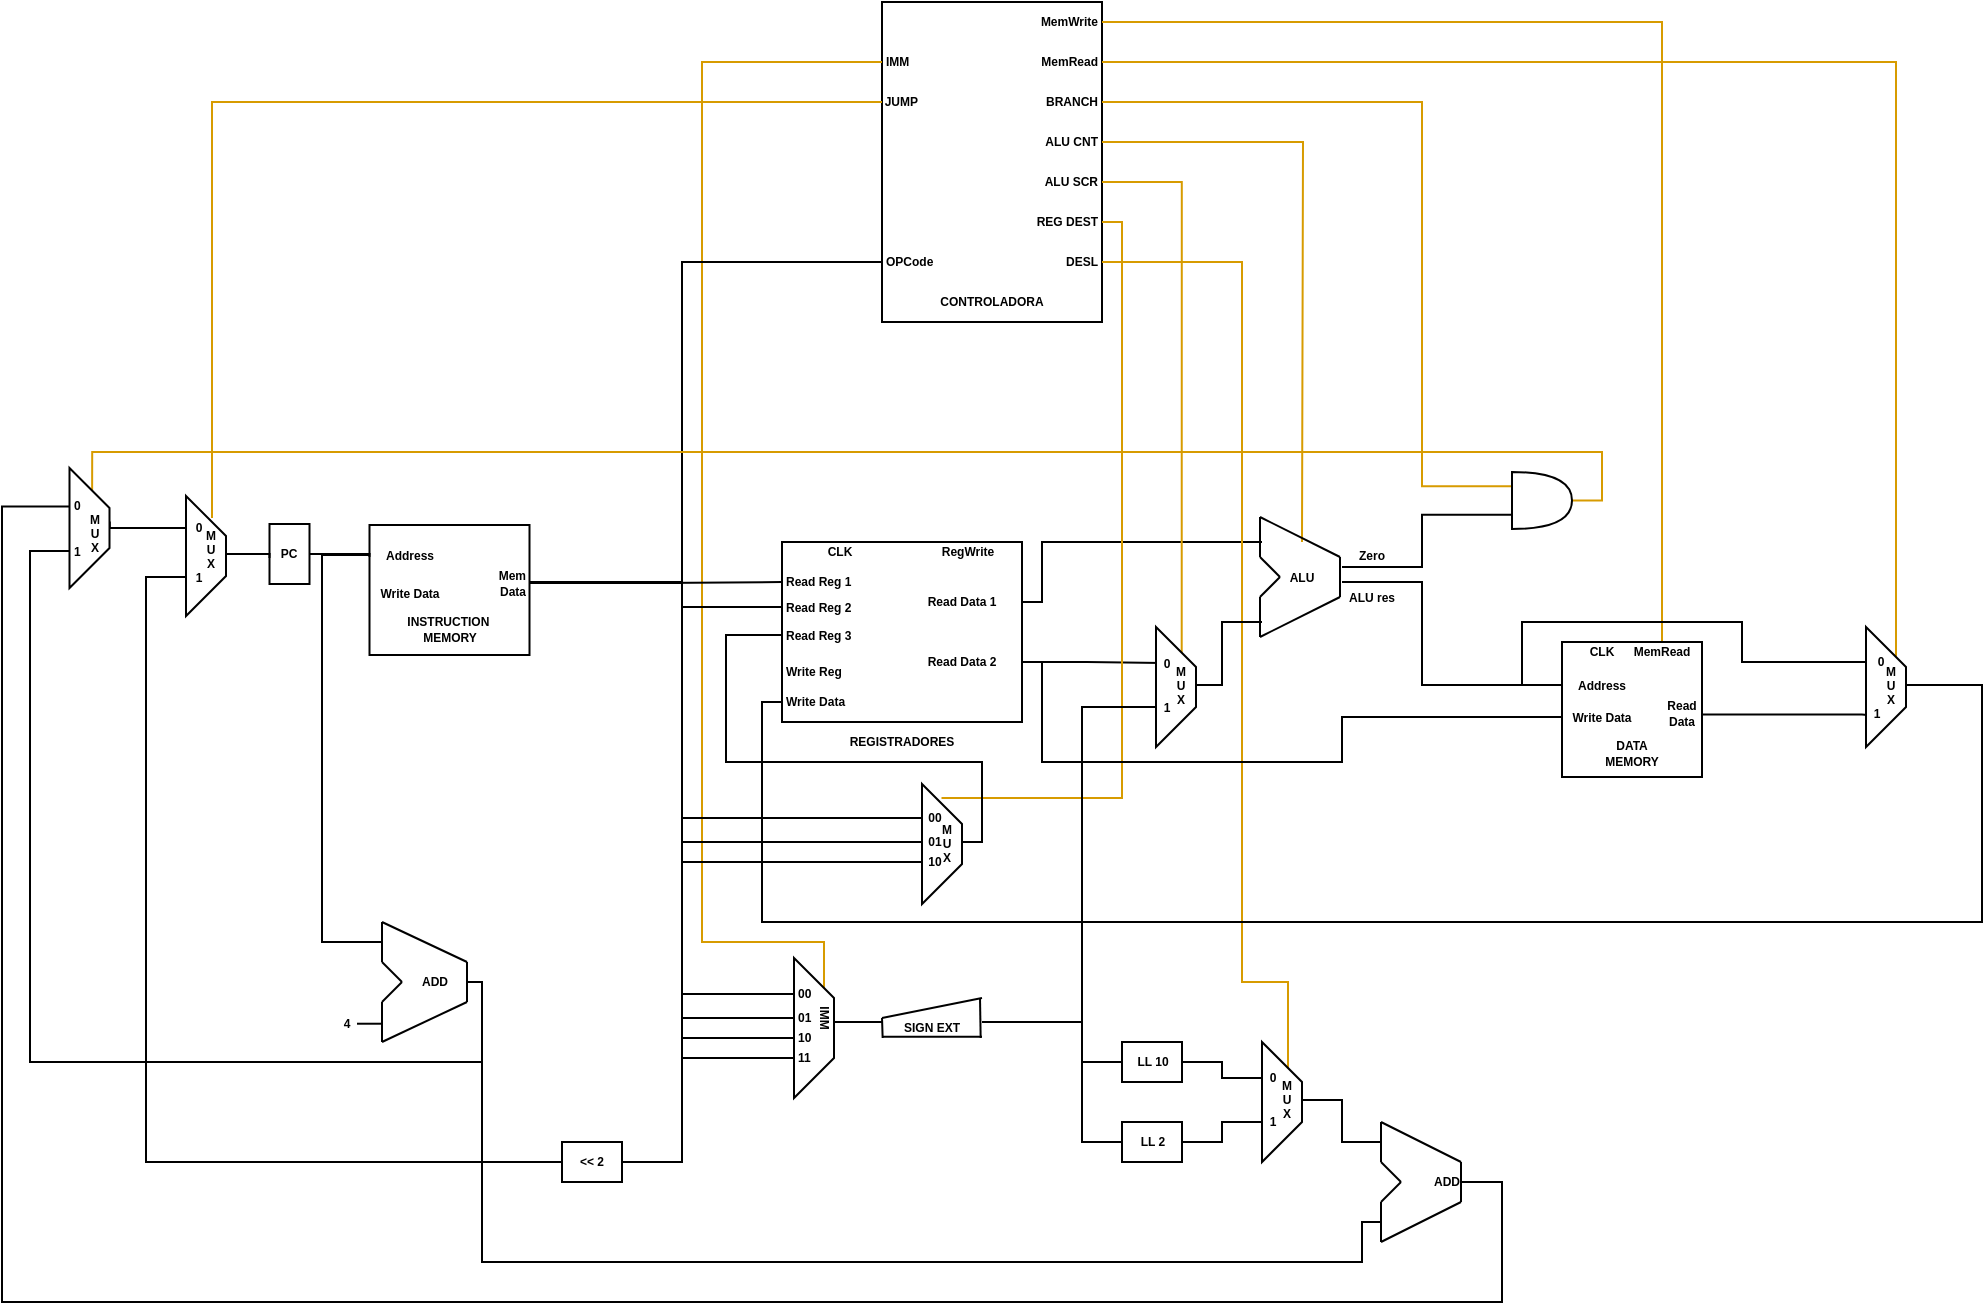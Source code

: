 <mxfile version="21.2.9" type="github">
  <diagram name="Página-1" id="U09H-SSrCiXjcYHxB3I6">
    <mxGraphModel dx="1103" dy="582" grid="1" gridSize="10" guides="1" tooltips="1" connect="1" arrows="1" fold="1" page="1" pageScale="1" pageWidth="1169" pageHeight="827" math="0" shadow="0">
      <root>
        <mxCell id="0" />
        <mxCell id="1" parent="0" />
        <mxCell id="Gvlh0brdfd21mCTL1ysy-1" value="" style="rounded=0;whiteSpace=wrap;html=1;" parent="1" vertex="1">
          <mxGeometry x="400" y="320" width="120" height="90" as="geometry" />
        </mxCell>
        <mxCell id="Gvlh0brdfd21mCTL1ysy-3" value="Read Reg 1" style="text;html=1;strokeColor=none;fillColor=none;align=left;verticalAlign=middle;whiteSpace=wrap;rounded=0;fontSize=6;fontStyle=1" parent="1" vertex="1">
          <mxGeometry x="400" y="330" width="52" height="20" as="geometry" />
        </mxCell>
        <mxCell id="Gvlh0brdfd21mCTL1ysy-4" value="Read Reg 2" style="text;html=1;strokeColor=none;fillColor=none;align=left;verticalAlign=middle;whiteSpace=wrap;rounded=0;fontSize=6;fontStyle=1" parent="1" vertex="1">
          <mxGeometry x="400" y="342.5" width="52" height="20" as="geometry" />
        </mxCell>
        <mxCell id="Gvlh0brdfd21mCTL1ysy-5" value="Write Data" style="text;html=1;strokeColor=none;fillColor=none;align=left;verticalAlign=middle;whiteSpace=wrap;rounded=0;fontSize=6;fontStyle=1" parent="1" vertex="1">
          <mxGeometry x="400" y="390" width="50" height="20" as="geometry" />
        </mxCell>
        <mxCell id="Gvlh0brdfd21mCTL1ysy-6" value="Write Reg" style="text;html=1;strokeColor=none;fillColor=none;align=left;verticalAlign=middle;whiteSpace=wrap;rounded=0;fontSize=6;fontStyle=1" parent="1" vertex="1">
          <mxGeometry x="400" y="375" width="50" height="20" as="geometry" />
        </mxCell>
        <mxCell id="Gvlh0brdfd21mCTL1ysy-119" style="edgeStyle=orthogonalEdgeStyle;rounded=0;orthogonalLoop=1;jettySize=auto;html=1;endArrow=none;endFill=0;" parent="1" source="Gvlh0brdfd21mCTL1ysy-7" edge="1">
          <mxGeometry relative="1" as="geometry">
            <mxPoint x="640" y="320" as="targetPoint" />
            <Array as="points">
              <mxPoint x="530" y="320" />
            </Array>
          </mxGeometry>
        </mxCell>
        <mxCell id="Gvlh0brdfd21mCTL1ysy-7" value="Read Data 1" style="text;html=1;strokeColor=none;fillColor=none;align=center;verticalAlign=middle;whiteSpace=wrap;rounded=0;fontSize=6;fontStyle=1" parent="1" vertex="1">
          <mxGeometry x="460" y="340" width="60" height="20" as="geometry" />
        </mxCell>
        <mxCell id="Gvlh0brdfd21mCTL1ysy-120" style="edgeStyle=orthogonalEdgeStyle;rounded=0;orthogonalLoop=1;jettySize=auto;html=1;exitX=1;exitY=0.5;exitDx=0;exitDy=0;entryX=0.333;entryY=0.502;entryDx=0;entryDy=0;entryPerimeter=0;endArrow=none;endFill=0;" parent="1" source="Gvlh0brdfd21mCTL1ysy-8" target="Gvlh0brdfd21mCTL1ysy-86" edge="1">
          <mxGeometry relative="1" as="geometry" />
        </mxCell>
        <mxCell id="Gvlh0brdfd21mCTL1ysy-8" value="Read Data 2" style="text;html=1;strokeColor=none;fillColor=none;align=center;verticalAlign=middle;whiteSpace=wrap;rounded=0;fontSize=6;fontStyle=1" parent="1" vertex="1">
          <mxGeometry x="460" y="370" width="60" height="20" as="geometry" />
        </mxCell>
        <mxCell id="Gvlh0brdfd21mCTL1ysy-9" value="RegWrite" style="text;html=1;strokeColor=none;fillColor=none;align=center;verticalAlign=middle;whiteSpace=wrap;rounded=0;fontSize=6;fontStyle=1" parent="1" vertex="1">
          <mxGeometry x="470" y="320" width="46" height="10" as="geometry" />
        </mxCell>
        <mxCell id="Gvlh0brdfd21mCTL1ysy-10" value="REGISTRADORES" style="text;html=1;strokeColor=none;fillColor=none;align=center;verticalAlign=middle;whiteSpace=wrap;rounded=0;fontSize=6;fontStyle=1" parent="1" vertex="1">
          <mxGeometry x="430" y="410" width="60" height="20" as="geometry" />
        </mxCell>
        <mxCell id="Gvlh0brdfd21mCTL1ysy-11" value="" style="rounded=0;whiteSpace=wrap;html=1;direction=south;" parent="1" vertex="1">
          <mxGeometry x="450" y="50" width="110" height="160" as="geometry" />
        </mxCell>
        <mxCell id="Gvlh0brdfd21mCTL1ysy-12" value="CONTROLADORA" style="text;html=1;strokeColor=none;fillColor=none;align=center;verticalAlign=middle;whiteSpace=wrap;rounded=0;fontSize=6;fontStyle=1;rotation=0;" parent="1" vertex="1">
          <mxGeometry x="475" y="190" width="60" height="20" as="geometry" />
        </mxCell>
        <mxCell id="Gvlh0brdfd21mCTL1ysy-14" value="OPCode" style="text;html=1;strokeColor=none;fillColor=none;align=left;verticalAlign=middle;whiteSpace=wrap;rounded=0;fontSize=6;fontStyle=1" parent="1" vertex="1">
          <mxGeometry x="450" y="170" width="60" height="20" as="geometry" />
        </mxCell>
        <mxCell id="YMEBKkw99cfDEM1M3ef4-32" style="edgeStyle=orthogonalEdgeStyle;shape=connector;rounded=0;orthogonalLoop=1;jettySize=auto;html=1;entryX=0;entryY=0.25;entryDx=0;entryDy=0;labelBackgroundColor=default;strokeColor=#d79b00;fontFamily=Helvetica;fontSize=11;fontColor=default;endArrow=none;endFill=0;fillColor=#ffe6cc;" edge="1" parent="1" source="Gvlh0brdfd21mCTL1ysy-15" target="Gvlh0brdfd21mCTL1ysy-84">
          <mxGeometry relative="1" as="geometry" />
        </mxCell>
        <mxCell id="Gvlh0brdfd21mCTL1ysy-15" value="ALU SCR" style="text;html=1;strokeColor=none;fillColor=none;align=right;verticalAlign=middle;whiteSpace=wrap;rounded=0;fontSize=6;fontStyle=1" parent="1" vertex="1">
          <mxGeometry x="500" y="130" width="60" height="20" as="geometry" />
        </mxCell>
        <mxCell id="YMEBKkw99cfDEM1M3ef4-30" style="edgeStyle=orthogonalEdgeStyle;shape=connector;rounded=0;orthogonalLoop=1;jettySize=auto;html=1;labelBackgroundColor=default;strokeColor=#d79b00;fontFamily=Helvetica;fontSize=11;fontColor=default;endArrow=none;endFill=0;fillColor=#ffe6cc;" edge="1" parent="1" source="Gvlh0brdfd21mCTL1ysy-16">
          <mxGeometry relative="1" as="geometry">
            <mxPoint x="660" y="320" as="targetPoint" />
          </mxGeometry>
        </mxCell>
        <mxCell id="Gvlh0brdfd21mCTL1ysy-16" value="ALU CNT" style="text;html=1;strokeColor=none;fillColor=none;align=right;verticalAlign=middle;whiteSpace=wrap;rounded=0;fontSize=6;fontStyle=1" parent="1" vertex="1">
          <mxGeometry x="500" y="110" width="60" height="20" as="geometry" />
        </mxCell>
        <mxCell id="YMEBKkw99cfDEM1M3ef4-38" style="edgeStyle=orthogonalEdgeStyle;shape=connector;rounded=0;orthogonalLoop=1;jettySize=auto;html=1;entryX=0.5;entryY=0;entryDx=0;entryDy=0;labelBackgroundColor=default;strokeColor=#d79b00;fontFamily=Helvetica;fontSize=11;fontColor=default;endArrow=none;endFill=0;fillColor=#ffe6cc;" edge="1" parent="1" source="Gvlh0brdfd21mCTL1ysy-17" target="Gvlh0brdfd21mCTL1ysy-117">
          <mxGeometry relative="1" as="geometry" />
        </mxCell>
        <mxCell id="Gvlh0brdfd21mCTL1ysy-17" value="MemWrite" style="text;html=1;strokeColor=none;fillColor=none;align=right;verticalAlign=middle;whiteSpace=wrap;rounded=0;fontSize=6;fontStyle=1" parent="1" vertex="1">
          <mxGeometry x="500" y="50" width="60" height="20" as="geometry" />
        </mxCell>
        <mxCell id="YMEBKkw99cfDEM1M3ef4-37" style="edgeStyle=orthogonalEdgeStyle;shape=connector;rounded=0;orthogonalLoop=1;jettySize=auto;html=1;entryX=0.92;entryY=0.338;entryDx=0;entryDy=0;labelBackgroundColor=default;strokeColor=#d79b00;fontFamily=Helvetica;fontSize=11;fontColor=default;endArrow=none;endFill=0;entryPerimeter=0;fillColor=#ffe6cc;" edge="1" parent="1" source="Gvlh0brdfd21mCTL1ysy-18" target="Gvlh0brdfd21mCTL1ysy-42">
          <mxGeometry relative="1" as="geometry">
            <Array as="points">
              <mxPoint x="957" y="80" />
              <mxPoint x="957" y="377" />
            </Array>
          </mxGeometry>
        </mxCell>
        <mxCell id="Gvlh0brdfd21mCTL1ysy-18" value="MemRead" style="text;html=1;strokeColor=none;fillColor=none;align=right;verticalAlign=middle;whiteSpace=wrap;rounded=0;fontSize=6;fontStyle=1" parent="1" vertex="1">
          <mxGeometry x="500" y="70" width="60" height="20" as="geometry" />
        </mxCell>
        <mxCell id="Gvlh0brdfd21mCTL1ysy-19" value="BRANCH" style="text;html=1;strokeColor=none;fillColor=none;align=right;verticalAlign=middle;whiteSpace=wrap;rounded=0;fontSize=6;fontStyle=1" parent="1" vertex="1">
          <mxGeometry x="500" y="90" width="60" height="20" as="geometry" />
        </mxCell>
        <mxCell id="YMEBKkw99cfDEM1M3ef4-33" style="edgeStyle=orthogonalEdgeStyle;shape=connector;rounded=0;orthogonalLoop=1;jettySize=auto;html=1;entryX=0.75;entryY=0;entryDx=0;entryDy=0;labelBackgroundColor=default;strokeColor=#d79b00;fontFamily=Helvetica;fontSize=11;fontColor=default;endArrow=none;endFill=0;fillColor=#ffe6cc;" edge="1" parent="1" source="Gvlh0brdfd21mCTL1ysy-20" target="Gvlh0brdfd21mCTL1ysy-112">
          <mxGeometry relative="1" as="geometry">
            <Array as="points">
              <mxPoint x="570" y="160" />
              <mxPoint x="570" y="448" />
            </Array>
          </mxGeometry>
        </mxCell>
        <mxCell id="Gvlh0brdfd21mCTL1ysy-20" value="REG DEST" style="text;html=1;strokeColor=none;fillColor=none;align=right;verticalAlign=middle;whiteSpace=wrap;rounded=0;fontSize=6;fontStyle=1" parent="1" vertex="1">
          <mxGeometry x="500" y="150" width="60" height="20" as="geometry" />
        </mxCell>
        <mxCell id="YMEBKkw99cfDEM1M3ef4-34" style="edgeStyle=orthogonalEdgeStyle;shape=connector;rounded=0;orthogonalLoop=1;jettySize=auto;html=1;labelBackgroundColor=default;strokeColor=#d79b00;fontFamily=Helvetica;fontSize=11;fontColor=default;endArrow=none;endFill=0;entryX=1;entryY=0.25;entryDx=0;entryDy=0;fillColor=#ffe6cc;" edge="1" parent="1" source="Gvlh0brdfd21mCTL1ysy-21" target="Gvlh0brdfd21mCTL1ysy-82">
          <mxGeometry relative="1" as="geometry">
            <mxPoint x="650.0" y="490.0" as="targetPoint" />
            <Array as="points">
              <mxPoint x="630" y="180" />
              <mxPoint x="630" y="540" />
              <mxPoint x="653" y="540" />
            </Array>
          </mxGeometry>
        </mxCell>
        <mxCell id="Gvlh0brdfd21mCTL1ysy-21" value="DESL" style="text;html=1;strokeColor=none;fillColor=none;align=right;verticalAlign=middle;whiteSpace=wrap;rounded=0;fontSize=6;fontStyle=1" parent="1" vertex="1">
          <mxGeometry x="500" y="170" width="60" height="20" as="geometry" />
        </mxCell>
        <mxCell id="YMEBKkw99cfDEM1M3ef4-35" style="edgeStyle=orthogonalEdgeStyle;shape=connector;rounded=0;orthogonalLoop=1;jettySize=auto;html=1;labelBackgroundColor=default;strokeColor=#d79b00;fontFamily=Helvetica;fontSize=11;fontColor=default;endArrow=none;endFill=0;fillColor=#ffe6cc;" edge="1" parent="1" source="Gvlh0brdfd21mCTL1ysy-22" target="Gvlh0brdfd21mCTL1ysy-102">
          <mxGeometry relative="1" as="geometry">
            <Array as="points">
              <mxPoint x="360" y="80" />
              <mxPoint x="360" y="520" />
              <mxPoint x="421" y="520" />
            </Array>
          </mxGeometry>
        </mxCell>
        <mxCell id="Gvlh0brdfd21mCTL1ysy-22" value="IMM" style="text;html=1;strokeColor=none;fillColor=none;align=left;verticalAlign=middle;whiteSpace=wrap;rounded=0;fontSize=6;fontStyle=1" parent="1" vertex="1">
          <mxGeometry x="450" y="70" width="60" height="20" as="geometry" />
        </mxCell>
        <mxCell id="Gvlh0brdfd21mCTL1ysy-23" value="JUMP" style="text;html=1;strokeColor=none;fillColor=none;align=right;verticalAlign=middle;whiteSpace=wrap;rounded=0;fontSize=6;fontStyle=1" parent="1" vertex="1">
          <mxGeometry x="450" y="90" width="20" height="20" as="geometry" />
        </mxCell>
        <mxCell id="Gvlh0brdfd21mCTL1ysy-33" value="Zero" style="text;html=1;strokeColor=none;fillColor=none;align=center;verticalAlign=middle;whiteSpace=wrap;rounded=0;fontSize=6;fontStyle=1" parent="1" vertex="1">
          <mxGeometry x="675" y="321.5" width="40" height="10" as="geometry" />
        </mxCell>
        <mxCell id="Gvlh0brdfd21mCTL1ysy-34" value="ALU res" style="text;html=1;strokeColor=none;fillColor=none;align=center;verticalAlign=middle;whiteSpace=wrap;rounded=0;fontSize=6;fontStyle=1" parent="1" vertex="1">
          <mxGeometry x="675" y="342.5" width="40" height="10" as="geometry" />
        </mxCell>
        <mxCell id="YMEBKkw99cfDEM1M3ef4-10" style="edgeStyle=orthogonalEdgeStyle;rounded=0;orthogonalLoop=1;jettySize=auto;html=1;entryX=0;entryY=0.5;entryDx=0;entryDy=0;endArrow=none;endFill=0;" edge="1" parent="1" source="Gvlh0brdfd21mCTL1ysy-35" target="Gvlh0brdfd21mCTL1ysy-112">
          <mxGeometry relative="1" as="geometry">
            <Array as="points">
              <mxPoint x="350" y="340" />
              <mxPoint x="350" y="458" />
            </Array>
          </mxGeometry>
        </mxCell>
        <mxCell id="Gvlh0brdfd21mCTL1ysy-35" value="" style="rounded=0;whiteSpace=wrap;html=1;" parent="1" vertex="1">
          <mxGeometry x="193.75" y="311.5" width="80" height="65" as="geometry" />
        </mxCell>
        <mxCell id="Gvlh0brdfd21mCTL1ysy-36" value="INSTRUCTION&amp;nbsp;&lt;br&gt;MEMORY" style="text;html=1;strokeColor=none;fillColor=none;align=center;verticalAlign=middle;whiteSpace=wrap;rounded=0;fontSize=6;fontStyle=1" parent="1" vertex="1">
          <mxGeometry x="203.75" y="354" width="60" height="20" as="geometry" />
        </mxCell>
        <mxCell id="YMEBKkw99cfDEM1M3ef4-7" style="edgeStyle=orthogonalEdgeStyle;rounded=0;orthogonalLoop=1;jettySize=auto;html=1;endArrow=none;endFill=0;entryX=0;entryY=0.5;entryDx=0;entryDy=0;" edge="1" parent="1" source="Gvlh0brdfd21mCTL1ysy-37" target="Gvlh0brdfd21mCTL1ysy-3">
          <mxGeometry relative="1" as="geometry">
            <mxPoint x="380" y="346" as="targetPoint" />
          </mxGeometry>
        </mxCell>
        <mxCell id="YMEBKkw99cfDEM1M3ef4-8" style="edgeStyle=orthogonalEdgeStyle;rounded=0;orthogonalLoop=1;jettySize=auto;html=1;entryX=0;entryY=0.5;entryDx=0;entryDy=0;endArrow=none;endFill=0;" edge="1" parent="1" source="Gvlh0brdfd21mCTL1ysy-37" target="Gvlh0brdfd21mCTL1ysy-4">
          <mxGeometry relative="1" as="geometry">
            <Array as="points">
              <mxPoint x="350" y="340" />
              <mxPoint x="350" y="352" />
            </Array>
          </mxGeometry>
        </mxCell>
        <mxCell id="YMEBKkw99cfDEM1M3ef4-11" style="edgeStyle=orthogonalEdgeStyle;shape=connector;rounded=0;orthogonalLoop=1;jettySize=auto;html=1;entryX=0;entryY=0.5;entryDx=0;entryDy=0;labelBackgroundColor=default;strokeColor=default;fontFamily=Helvetica;fontSize=11;fontColor=default;endArrow=none;endFill=0;" edge="1" parent="1" source="Gvlh0brdfd21mCTL1ysy-37" target="Gvlh0brdfd21mCTL1ysy-114">
          <mxGeometry relative="1" as="geometry">
            <Array as="points">
              <mxPoint x="350" y="341" />
              <mxPoint x="350" y="470" />
            </Array>
          </mxGeometry>
        </mxCell>
        <mxCell id="YMEBKkw99cfDEM1M3ef4-14" style="edgeStyle=orthogonalEdgeStyle;shape=connector;rounded=0;orthogonalLoop=1;jettySize=auto;html=1;entryX=0;entryY=0.5;entryDx=0;entryDy=0;labelBackgroundColor=default;strokeColor=default;fontFamily=Helvetica;fontSize=11;fontColor=default;endArrow=none;endFill=0;" edge="1" parent="1" source="Gvlh0brdfd21mCTL1ysy-37" target="Gvlh0brdfd21mCTL1ysy-96">
          <mxGeometry relative="1" as="geometry">
            <Array as="points">
              <mxPoint x="350" y="340" />
              <mxPoint x="350" y="546" />
            </Array>
          </mxGeometry>
        </mxCell>
        <mxCell id="YMEBKkw99cfDEM1M3ef4-22" style="edgeStyle=orthogonalEdgeStyle;shape=connector;rounded=0;orthogonalLoop=1;jettySize=auto;html=1;entryX=0;entryY=0.5;entryDx=0;entryDy=0;labelBackgroundColor=default;strokeColor=default;fontFamily=Helvetica;fontSize=11;fontColor=default;endArrow=none;endFill=0;" edge="1" parent="1" source="Gvlh0brdfd21mCTL1ysy-37" target="Gvlh0brdfd21mCTL1ysy-92">
          <mxGeometry relative="1" as="geometry">
            <Array as="points">
              <mxPoint x="350" y="341" />
              <mxPoint x="350" y="630" />
            </Array>
          </mxGeometry>
        </mxCell>
        <mxCell id="YMEBKkw99cfDEM1M3ef4-36" style="edgeStyle=orthogonalEdgeStyle;shape=connector;rounded=0;orthogonalLoop=1;jettySize=auto;html=1;entryX=0;entryY=0.5;entryDx=0;entryDy=0;labelBackgroundColor=default;strokeColor=default;fontFamily=Helvetica;fontSize=11;fontColor=default;endArrow=none;endFill=0;" edge="1" parent="1" source="Gvlh0brdfd21mCTL1ysy-37" target="Gvlh0brdfd21mCTL1ysy-14">
          <mxGeometry relative="1" as="geometry">
            <Array as="points">
              <mxPoint x="350" y="341" />
              <mxPoint x="350" y="180" />
            </Array>
          </mxGeometry>
        </mxCell>
        <mxCell id="Gvlh0brdfd21mCTL1ysy-37" value="Mem&lt;br&gt;Data" style="text;html=1;strokeColor=none;fillColor=none;align=right;verticalAlign=middle;whiteSpace=wrap;rounded=0;fontSize=6;fontStyle=1" parent="1" vertex="1">
          <mxGeometry x="233.75" y="330.5" width="40.25" height="20" as="geometry" />
        </mxCell>
        <mxCell id="Gvlh0brdfd21mCTL1ysy-142" style="edgeStyle=orthogonalEdgeStyle;shape=connector;rounded=0;orthogonalLoop=1;jettySize=auto;html=1;exitX=0;exitY=0.5;exitDx=0;exitDy=0;entryX=1;entryY=0.5;entryDx=0;entryDy=0;labelBackgroundColor=default;strokeColor=default;fontFamily=Helvetica;fontSize=11;fontColor=default;endArrow=none;endFill=0;" parent="1" target="Gvlh0brdfd21mCTL1ysy-48" edge="1">
          <mxGeometry relative="1" as="geometry">
            <mxPoint x="193.75" y="327.5" as="sourcePoint" />
            <Array as="points">
              <mxPoint x="194" y="326" />
              <mxPoint x="164" y="326" />
            </Array>
          </mxGeometry>
        </mxCell>
        <mxCell id="Gvlh0brdfd21mCTL1ysy-38" value="Address" style="text;html=1;strokeColor=none;fillColor=none;align=center;verticalAlign=middle;whiteSpace=wrap;rounded=0;fontSize=6;fontStyle=1" parent="1" vertex="1">
          <mxGeometry x="193.75" y="316.5" width="40" height="20" as="geometry" />
        </mxCell>
        <mxCell id="Gvlh0brdfd21mCTL1ysy-39" value="Write Data" style="text;html=1;strokeColor=none;fillColor=none;align=center;verticalAlign=middle;whiteSpace=wrap;rounded=0;fontSize=6;fontStyle=1" parent="1" vertex="1">
          <mxGeometry x="183.75" y="335.5" width="60" height="20" as="geometry" />
        </mxCell>
        <mxCell id="Gvlh0brdfd21mCTL1ysy-40" value="" style="shape=trapezoid;perimeter=trapezoidPerimeter;whiteSpace=wrap;html=1;fixedSize=1;direction=south;" parent="1" vertex="1">
          <mxGeometry x="942" y="362.5" width="20" height="60" as="geometry" />
        </mxCell>
        <mxCell id="YMEBKkw99cfDEM1M3ef4-27" style="edgeStyle=orthogonalEdgeStyle;shape=connector;rounded=0;orthogonalLoop=1;jettySize=auto;html=1;entryX=0;entryY=0.5;entryDx=0;entryDy=0;labelBackgroundColor=default;strokeColor=#000000;fontFamily=Helvetica;fontSize=11;fontColor=default;endArrow=none;endFill=0;fillColor=#f8cecc;" edge="1" parent="1" source="Gvlh0brdfd21mCTL1ysy-41" target="Gvlh0brdfd21mCTL1ysy-5">
          <mxGeometry relative="1" as="geometry">
            <Array as="points">
              <mxPoint x="1000" y="391" />
              <mxPoint x="1000" y="510" />
              <mxPoint x="390" y="510" />
              <mxPoint x="390" y="400" />
            </Array>
          </mxGeometry>
        </mxCell>
        <mxCell id="Gvlh0brdfd21mCTL1ysy-41" value="M&lt;br&gt;U&lt;br&gt;X" style="text;html=1;strokeColor=none;fillColor=none;align=center;verticalAlign=middle;whiteSpace=wrap;rounded=0;fontSize=6;fontStyle=1;rotation=0;" parent="1" vertex="1">
          <mxGeometry x="947" y="381.5" width="15" height="20" as="geometry" />
        </mxCell>
        <mxCell id="Gvlh0brdfd21mCTL1ysy-135" style="edgeStyle=orthogonalEdgeStyle;shape=connector;rounded=0;orthogonalLoop=1;jettySize=auto;html=1;exitX=0;exitY=0.5;exitDx=0;exitDy=0;labelBackgroundColor=default;strokeColor=default;fontFamily=Helvetica;fontSize=11;fontColor=default;endArrow=none;endFill=0;entryX=0;entryY=0.5;entryDx=0;entryDy=0;" parent="1" source="Gvlh0brdfd21mCTL1ysy-42" target="Gvlh0brdfd21mCTL1ysy-57" edge="1">
          <mxGeometry relative="1" as="geometry">
            <mxPoint x="770" y="390" as="targetPoint" />
            <Array as="points">
              <mxPoint x="880" y="380" />
              <mxPoint x="880" y="360" />
              <mxPoint x="770" y="360" />
              <mxPoint x="770" y="392" />
            </Array>
          </mxGeometry>
        </mxCell>
        <mxCell id="Gvlh0brdfd21mCTL1ysy-42" value="0" style="text;html=1;strokeColor=none;fillColor=none;align=center;verticalAlign=middle;whiteSpace=wrap;rounded=0;fontSize=6;fontStyle=1;rotation=0;" parent="1" vertex="1">
          <mxGeometry x="942" y="370" width="15" height="20" as="geometry" />
        </mxCell>
        <mxCell id="Gvlh0brdfd21mCTL1ysy-43" value="1" style="text;html=1;strokeColor=none;fillColor=none;align=center;verticalAlign=middle;whiteSpace=wrap;rounded=0;fontSize=6;fontStyle=1;rotation=0;" parent="1" vertex="1">
          <mxGeometry x="940" y="400" width="15" height="12.5" as="geometry" />
        </mxCell>
        <mxCell id="Gvlh0brdfd21mCTL1ysy-48" value="" style="rounded=0;whiteSpace=wrap;html=1;" parent="1" vertex="1">
          <mxGeometry x="143.75" y="311" width="20" height="30" as="geometry" />
        </mxCell>
        <mxCell id="Gvlh0brdfd21mCTL1ysy-49" value="PC" style="text;html=1;strokeColor=none;fillColor=none;align=center;verticalAlign=middle;whiteSpace=wrap;rounded=0;fontSize=6;fontStyle=1" parent="1" vertex="1">
          <mxGeometry x="146.25" y="315.5" width="15" height="20" as="geometry" />
        </mxCell>
        <mxCell id="Gvlh0brdfd21mCTL1ysy-144" style="edgeStyle=orthogonalEdgeStyle;shape=connector;rounded=0;orthogonalLoop=1;jettySize=auto;html=1;exitX=1;exitY=0.5;exitDx=0;exitDy=0;entryX=0;entryY=0.5;entryDx=0;entryDy=0;labelBackgroundColor=default;strokeColor=default;fontFamily=Helvetica;fontSize=11;fontColor=default;endArrow=none;endFill=0;" parent="1" edge="1">
          <mxGeometry relative="1" as="geometry">
            <mxPoint x="122" y="326" as="sourcePoint" />
            <mxPoint x="143.75" y="328" as="targetPoint" />
          </mxGeometry>
        </mxCell>
        <mxCell id="Gvlh0brdfd21mCTL1ysy-54" value="" style="rounded=0;whiteSpace=wrap;html=1;" parent="1" vertex="1">
          <mxGeometry x="790" y="370" width="70" height="67.5" as="geometry" />
        </mxCell>
        <mxCell id="Gvlh0brdfd21mCTL1ysy-55" value="DATA&lt;br&gt;MEMORY" style="text;html=1;strokeColor=none;fillColor=none;align=center;verticalAlign=middle;whiteSpace=wrap;rounded=0;fontSize=6;fontStyle=1" parent="1" vertex="1">
          <mxGeometry x="795" y="417.5" width="60" height="17.5" as="geometry" />
        </mxCell>
        <mxCell id="Gvlh0brdfd21mCTL1ysy-136" style="edgeStyle=orthogonalEdgeStyle;shape=connector;rounded=0;orthogonalLoop=1;jettySize=auto;html=1;exitX=1;exitY=0.5;exitDx=0;exitDy=0;labelBackgroundColor=default;strokeColor=default;fontFamily=Helvetica;fontSize=11;fontColor=default;endArrow=none;endFill=0;entryX=0.163;entryY=0.52;entryDx=0;entryDy=0;entryPerimeter=0;" parent="1" source="Gvlh0brdfd21mCTL1ysy-56" target="Gvlh0brdfd21mCTL1ysy-43" edge="1">
          <mxGeometry relative="1" as="geometry">
            <mxPoint x="940" y="410" as="targetPoint" />
            <Array as="points">
              <mxPoint x="940" y="406" />
            </Array>
          </mxGeometry>
        </mxCell>
        <mxCell id="Gvlh0brdfd21mCTL1ysy-56" value="Read&lt;br&gt;Data" style="text;html=1;strokeColor=none;fillColor=none;align=center;verticalAlign=middle;whiteSpace=wrap;rounded=0;fontSize=6;fontStyle=1" parent="1" vertex="1">
          <mxGeometry x="840" y="396.25" width="20" height="20" as="geometry" />
        </mxCell>
        <mxCell id="Gvlh0brdfd21mCTL1ysy-132" style="edgeStyle=orthogonalEdgeStyle;shape=connector;rounded=0;orthogonalLoop=1;jettySize=auto;html=1;exitX=0;exitY=0.5;exitDx=0;exitDy=0;labelBackgroundColor=default;strokeColor=default;fontFamily=Helvetica;fontSize=11;fontColor=default;endArrow=none;endFill=0;" parent="1" source="Gvlh0brdfd21mCTL1ysy-57" edge="1">
          <mxGeometry relative="1" as="geometry">
            <mxPoint x="680" y="340" as="targetPoint" />
            <Array as="points">
              <mxPoint x="720" y="391" />
              <mxPoint x="720" y="340" />
            </Array>
          </mxGeometry>
        </mxCell>
        <mxCell id="Gvlh0brdfd21mCTL1ysy-57" value="Address" style="text;html=1;strokeColor=none;fillColor=none;align=center;verticalAlign=middle;whiteSpace=wrap;rounded=0;fontSize=6;fontStyle=1" parent="1" vertex="1">
          <mxGeometry x="790" y="381.5" width="40" height="20" as="geometry" />
        </mxCell>
        <mxCell id="Gvlh0brdfd21mCTL1ysy-131" style="edgeStyle=orthogonalEdgeStyle;shape=connector;rounded=0;orthogonalLoop=1;jettySize=auto;html=1;exitX=0;exitY=0.5;exitDx=0;exitDy=0;labelBackgroundColor=default;strokeColor=default;fontFamily=Helvetica;fontSize=11;fontColor=default;endArrow=none;endFill=0;" parent="1" source="Gvlh0brdfd21mCTL1ysy-58" edge="1">
          <mxGeometry relative="1" as="geometry">
            <mxPoint x="550" y="380" as="targetPoint" />
            <Array as="points">
              <mxPoint x="680" y="408" />
              <mxPoint x="680" y="430" />
              <mxPoint x="530" y="430" />
              <mxPoint x="530" y="380" />
            </Array>
          </mxGeometry>
        </mxCell>
        <mxCell id="Gvlh0brdfd21mCTL1ysy-58" value="Write Data" style="text;html=1;strokeColor=none;fillColor=none;align=center;verticalAlign=middle;whiteSpace=wrap;rounded=0;fontSize=6;fontStyle=1" parent="1" vertex="1">
          <mxGeometry x="790" y="397.5" width="40" height="20" as="geometry" />
        </mxCell>
        <mxCell id="Gvlh0brdfd21mCTL1ysy-60" value="" style="endArrow=none;html=1;rounded=0;" parent="1" edge="1">
          <mxGeometry width="50" height="50" relative="1" as="geometry">
            <mxPoint x="242.5" y="530" as="sourcePoint" />
            <mxPoint x="200" y="510" as="targetPoint" />
          </mxGeometry>
        </mxCell>
        <mxCell id="Gvlh0brdfd21mCTL1ysy-61" value="" style="endArrow=none;html=1;rounded=0;" parent="1" edge="1">
          <mxGeometry width="50" height="50" relative="1" as="geometry">
            <mxPoint x="242.5" y="550" as="sourcePoint" />
            <mxPoint x="200" y="570" as="targetPoint" />
          </mxGeometry>
        </mxCell>
        <mxCell id="Gvlh0brdfd21mCTL1ysy-62" value="" style="endArrow=none;html=1;rounded=0;" parent="1" edge="1">
          <mxGeometry width="50" height="50" relative="1" as="geometry">
            <mxPoint x="242.5" y="550" as="sourcePoint" />
            <mxPoint x="242.5" y="530" as="targetPoint" />
          </mxGeometry>
        </mxCell>
        <mxCell id="Gvlh0brdfd21mCTL1ysy-63" value="" style="endArrow=none;html=1;rounded=0;" parent="1" edge="1">
          <mxGeometry width="50" height="50" relative="1" as="geometry">
            <mxPoint x="200" y="530" as="sourcePoint" />
            <mxPoint x="200" y="510" as="targetPoint" />
            <Array as="points">
              <mxPoint x="200" y="520" />
            </Array>
          </mxGeometry>
        </mxCell>
        <mxCell id="Gvlh0brdfd21mCTL1ysy-64" value="" style="endArrow=none;html=1;rounded=0;" parent="1" edge="1">
          <mxGeometry width="50" height="50" relative="1" as="geometry">
            <mxPoint x="200" y="570" as="sourcePoint" />
            <mxPoint x="200" y="550" as="targetPoint" />
            <Array as="points">
              <mxPoint x="200" y="560" />
            </Array>
          </mxGeometry>
        </mxCell>
        <mxCell id="Gvlh0brdfd21mCTL1ysy-65" value="" style="endArrow=none;html=1;rounded=0;" parent="1" edge="1">
          <mxGeometry width="50" height="50" relative="1" as="geometry">
            <mxPoint x="200" y="550" as="sourcePoint" />
            <mxPoint x="210" y="540" as="targetPoint" />
          </mxGeometry>
        </mxCell>
        <mxCell id="Gvlh0brdfd21mCTL1ysy-66" value="" style="endArrow=none;html=1;rounded=0;" parent="1" edge="1">
          <mxGeometry width="50" height="50" relative="1" as="geometry">
            <mxPoint x="200" y="530" as="sourcePoint" />
            <mxPoint x="210" y="540" as="targetPoint" />
          </mxGeometry>
        </mxCell>
        <mxCell id="Gvlh0brdfd21mCTL1ysy-138" style="edgeStyle=orthogonalEdgeStyle;shape=connector;rounded=0;orthogonalLoop=1;jettySize=auto;html=1;labelBackgroundColor=default;strokeColor=default;fontFamily=Helvetica;fontSize=11;fontColor=default;endArrow=none;endFill=0;exitX=1;exitY=0.5;exitDx=0;exitDy=0;" parent="1" source="Gvlh0brdfd21mCTL1ysy-67" edge="1">
          <mxGeometry relative="1" as="geometry">
            <mxPoint x="700" y="660" as="targetPoint" />
            <mxPoint x="240" y="540" as="sourcePoint" />
            <Array as="points">
              <mxPoint x="250" y="540" />
              <mxPoint x="250" y="680" />
              <mxPoint x="690" y="680" />
              <mxPoint x="690" y="660" />
            </Array>
          </mxGeometry>
        </mxCell>
        <mxCell id="YMEBKkw99cfDEM1M3ef4-24" style="edgeStyle=orthogonalEdgeStyle;shape=connector;rounded=0;orthogonalLoop=1;jettySize=auto;html=1;entryX=0;entryY=0.5;entryDx=0;entryDy=0;labelBackgroundColor=default;strokeColor=default;fontFamily=Helvetica;fontSize=11;fontColor=default;endArrow=none;endFill=0;" edge="1" parent="1" source="Gvlh0brdfd21mCTL1ysy-67" target="Gvlh0brdfd21mCTL1ysy-148">
          <mxGeometry relative="1" as="geometry">
            <Array as="points">
              <mxPoint x="250" y="540" />
              <mxPoint x="250" y="580" />
              <mxPoint x="24" y="580" />
              <mxPoint x="24" y="325" />
            </Array>
          </mxGeometry>
        </mxCell>
        <mxCell id="Gvlh0brdfd21mCTL1ysy-67" value="ADD" style="text;html=1;strokeColor=none;fillColor=none;align=center;verticalAlign=middle;whiteSpace=wrap;rounded=0;fontSize=6;fontStyle=1" parent="1" vertex="1">
          <mxGeometry x="210" y="530" width="33" height="20" as="geometry" />
        </mxCell>
        <mxCell id="Gvlh0brdfd21mCTL1ysy-70" value="4" style="text;html=1;strokeColor=none;fillColor=none;align=center;verticalAlign=middle;whiteSpace=wrap;rounded=0;fontSize=6;fontStyle=1" parent="1" vertex="1">
          <mxGeometry x="175" y="552" width="15" height="18" as="geometry" />
        </mxCell>
        <mxCell id="Gvlh0brdfd21mCTL1ysy-71" value="" style="endArrow=none;html=1;rounded=0;" parent="1" edge="1">
          <mxGeometry width="50" height="50" relative="1" as="geometry">
            <mxPoint x="739.5" y="630" as="sourcePoint" />
            <mxPoint x="699.5" y="610" as="targetPoint" />
          </mxGeometry>
        </mxCell>
        <mxCell id="Gvlh0brdfd21mCTL1ysy-72" value="" style="endArrow=none;html=1;rounded=0;" parent="1" edge="1">
          <mxGeometry width="50" height="50" relative="1" as="geometry">
            <mxPoint x="739.5" y="650" as="sourcePoint" />
            <mxPoint x="699.5" y="670" as="targetPoint" />
          </mxGeometry>
        </mxCell>
        <mxCell id="Gvlh0brdfd21mCTL1ysy-73" value="" style="endArrow=none;html=1;rounded=0;" parent="1" edge="1">
          <mxGeometry width="50" height="50" relative="1" as="geometry">
            <mxPoint x="739.5" y="650" as="sourcePoint" />
            <mxPoint x="739.5" y="630" as="targetPoint" />
          </mxGeometry>
        </mxCell>
        <mxCell id="Gvlh0brdfd21mCTL1ysy-74" value="" style="endArrow=none;html=1;rounded=0;" parent="1" edge="1">
          <mxGeometry width="50" height="50" relative="1" as="geometry">
            <mxPoint x="699.5" y="630" as="sourcePoint" />
            <mxPoint x="699.5" y="610" as="targetPoint" />
            <Array as="points">
              <mxPoint x="699.5" y="620" />
            </Array>
          </mxGeometry>
        </mxCell>
        <mxCell id="Gvlh0brdfd21mCTL1ysy-75" value="" style="endArrow=none;html=1;rounded=0;" parent="1" edge="1">
          <mxGeometry width="50" height="50" relative="1" as="geometry">
            <mxPoint x="699.5" y="670" as="sourcePoint" />
            <mxPoint x="699.5" y="650" as="targetPoint" />
            <Array as="points">
              <mxPoint x="699.5" y="660" />
            </Array>
          </mxGeometry>
        </mxCell>
        <mxCell id="Gvlh0brdfd21mCTL1ysy-76" value="" style="endArrow=none;html=1;rounded=0;" parent="1" edge="1">
          <mxGeometry width="50" height="50" relative="1" as="geometry">
            <mxPoint x="699.5" y="650" as="sourcePoint" />
            <mxPoint x="709.5" y="640" as="targetPoint" />
          </mxGeometry>
        </mxCell>
        <mxCell id="Gvlh0brdfd21mCTL1ysy-77" value="" style="endArrow=none;html=1;rounded=0;" parent="1" edge="1">
          <mxGeometry width="50" height="50" relative="1" as="geometry">
            <mxPoint x="699.5" y="630" as="sourcePoint" />
            <mxPoint x="709.5" y="640" as="targetPoint" />
          </mxGeometry>
        </mxCell>
        <mxCell id="YMEBKkw99cfDEM1M3ef4-25" style="edgeStyle=orthogonalEdgeStyle;shape=connector;rounded=0;orthogonalLoop=1;jettySize=auto;html=1;entryX=0;entryY=0.5;entryDx=0;entryDy=0;labelBackgroundColor=default;strokeColor=default;fontFamily=Helvetica;fontSize=11;fontColor=default;endArrow=none;endFill=0;" edge="1" parent="1" source="Gvlh0brdfd21mCTL1ysy-78" target="Gvlh0brdfd21mCTL1ysy-147">
          <mxGeometry relative="1" as="geometry">
            <Array as="points">
              <mxPoint x="760" y="640" />
              <mxPoint x="760" y="700" />
              <mxPoint x="10" y="700" />
              <mxPoint x="10" y="302" />
            </Array>
          </mxGeometry>
        </mxCell>
        <mxCell id="Gvlh0brdfd21mCTL1ysy-78" value="ADD" style="text;html=1;strokeColor=none;fillColor=none;align=right;verticalAlign=middle;whiteSpace=wrap;rounded=0;fontSize=6;fontStyle=1" parent="1" vertex="1">
          <mxGeometry x="689.5" y="630" width="50.5" height="20" as="geometry" />
        </mxCell>
        <mxCell id="Gvlh0brdfd21mCTL1ysy-80" value="" style="shape=trapezoid;perimeter=trapezoidPerimeter;whiteSpace=wrap;html=1;fixedSize=1;direction=south;" parent="1" vertex="1">
          <mxGeometry x="640" y="570" width="20" height="60" as="geometry" />
        </mxCell>
        <mxCell id="Gvlh0brdfd21mCTL1ysy-122" style="edgeStyle=orthogonalEdgeStyle;shape=connector;rounded=0;orthogonalLoop=1;jettySize=auto;html=1;exitX=1;exitY=0.5;exitDx=0;exitDy=0;labelBackgroundColor=default;strokeColor=default;fontFamily=Helvetica;fontSize=11;fontColor=default;endArrow=none;endFill=0;" parent="1" source="Gvlh0brdfd21mCTL1ysy-81" edge="1">
          <mxGeometry relative="1" as="geometry">
            <mxPoint x="700" y="620" as="targetPoint" />
            <Array as="points">
              <mxPoint x="680" y="599" />
              <mxPoint x="680" y="620" />
            </Array>
          </mxGeometry>
        </mxCell>
        <mxCell id="Gvlh0brdfd21mCTL1ysy-81" value="M&lt;br&gt;U&lt;br&gt;X" style="text;html=1;strokeColor=none;fillColor=none;align=center;verticalAlign=middle;whiteSpace=wrap;rounded=0;fontSize=6;fontStyle=1;rotation=0;" parent="1" vertex="1">
          <mxGeometry x="645" y="589" width="15" height="20" as="geometry" />
        </mxCell>
        <mxCell id="Gvlh0brdfd21mCTL1ysy-82" value="0" style="text;html=1;strokeColor=none;fillColor=none;align=center;verticalAlign=middle;whiteSpace=wrap;rounded=0;fontSize=6;fontStyle=1;rotation=0;" parent="1" vertex="1">
          <mxGeometry x="638" y="578" width="15" height="20" as="geometry" />
        </mxCell>
        <mxCell id="Gvlh0brdfd21mCTL1ysy-83" value="1" style="text;html=1;strokeColor=none;fillColor=none;align=center;verticalAlign=middle;whiteSpace=wrap;rounded=0;fontSize=6;fontStyle=1;rotation=0;" parent="1" vertex="1">
          <mxGeometry x="638" y="600" width="15" height="20" as="geometry" />
        </mxCell>
        <mxCell id="Gvlh0brdfd21mCTL1ysy-84" value="" style="shape=trapezoid;perimeter=trapezoidPerimeter;whiteSpace=wrap;html=1;fixedSize=1;direction=south;" parent="1" vertex="1">
          <mxGeometry x="587" y="362.5" width="20" height="60" as="geometry" />
        </mxCell>
        <mxCell id="Gvlh0brdfd21mCTL1ysy-121" style="edgeStyle=orthogonalEdgeStyle;shape=connector;rounded=0;orthogonalLoop=1;jettySize=auto;html=1;exitX=1;exitY=0.5;exitDx=0;exitDy=0;labelBackgroundColor=default;strokeColor=default;fontFamily=Helvetica;fontSize=11;fontColor=default;endArrow=none;endFill=0;" parent="1" source="Gvlh0brdfd21mCTL1ysy-85" edge="1">
          <mxGeometry relative="1" as="geometry">
            <mxPoint x="640" y="360" as="targetPoint" />
            <Array as="points">
              <mxPoint x="620" y="392" />
              <mxPoint x="620" y="360" />
            </Array>
          </mxGeometry>
        </mxCell>
        <mxCell id="Gvlh0brdfd21mCTL1ysy-85" value="M&lt;br&gt;U&lt;br&gt;X" style="text;html=1;strokeColor=none;fillColor=none;align=center;verticalAlign=middle;whiteSpace=wrap;rounded=0;fontSize=6;fontStyle=1;rotation=0;" parent="1" vertex="1">
          <mxGeometry x="592" y="381.5" width="15" height="20" as="geometry" />
        </mxCell>
        <mxCell id="Gvlh0brdfd21mCTL1ysy-86" value="0" style="text;html=1;strokeColor=none;fillColor=none;align=center;verticalAlign=middle;whiteSpace=wrap;rounded=0;fontSize=6;fontStyle=1;rotation=0;" parent="1" vertex="1">
          <mxGeometry x="585" y="370.5" width="15" height="20" as="geometry" />
        </mxCell>
        <mxCell id="Gvlh0brdfd21mCTL1ysy-127" style="edgeStyle=orthogonalEdgeStyle;shape=connector;rounded=0;orthogonalLoop=1;jettySize=auto;html=1;labelBackgroundColor=default;strokeColor=default;fontFamily=Helvetica;fontSize=11;fontColor=default;endArrow=none;endFill=0;exitX=0.15;exitY=0.502;exitDx=0;exitDy=0;exitPerimeter=0;" parent="1" source="Gvlh0brdfd21mCTL1ysy-87" edge="1">
          <mxGeometry relative="1" as="geometry">
            <mxPoint x="540" y="560" as="targetPoint" />
            <mxPoint x="590" y="403" as="sourcePoint" />
            <Array as="points">
              <mxPoint x="550" y="403" />
              <mxPoint x="550" y="560" />
            </Array>
          </mxGeometry>
        </mxCell>
        <mxCell id="Gvlh0brdfd21mCTL1ysy-87" value="1" style="text;html=1;strokeColor=none;fillColor=none;align=center;verticalAlign=middle;whiteSpace=wrap;rounded=0;fontSize=6;fontStyle=1;rotation=0;" parent="1" vertex="1">
          <mxGeometry x="585" y="392.5" width="15" height="20" as="geometry" />
        </mxCell>
        <mxCell id="Gvlh0brdfd21mCTL1ysy-124" style="edgeStyle=orthogonalEdgeStyle;shape=connector;rounded=0;orthogonalLoop=1;jettySize=auto;html=1;exitX=1;exitY=0.5;exitDx=0;exitDy=0;labelBackgroundColor=default;strokeColor=default;fontFamily=Helvetica;fontSize=11;fontColor=default;endArrow=none;endFill=0;" parent="1" source="Gvlh0brdfd21mCTL1ysy-88" edge="1">
          <mxGeometry relative="1" as="geometry">
            <mxPoint x="640" y="610" as="targetPoint" />
            <Array as="points">
              <mxPoint x="620" y="620" />
              <mxPoint x="620" y="610" />
            </Array>
          </mxGeometry>
        </mxCell>
        <mxCell id="Gvlh0brdfd21mCTL1ysy-126" style="edgeStyle=orthogonalEdgeStyle;shape=connector;rounded=0;orthogonalLoop=1;jettySize=auto;html=1;exitX=0;exitY=0.5;exitDx=0;exitDy=0;labelBackgroundColor=default;strokeColor=default;fontFamily=Helvetica;fontSize=11;fontColor=default;endArrow=none;endFill=0;" parent="1" source="Gvlh0brdfd21mCTL1ysy-88" edge="1">
          <mxGeometry relative="1" as="geometry">
            <mxPoint x="550" y="580" as="targetPoint" />
            <Array as="points">
              <mxPoint x="550" y="620" />
              <mxPoint x="550" y="580" />
            </Array>
          </mxGeometry>
        </mxCell>
        <mxCell id="Gvlh0brdfd21mCTL1ysy-88" value="" style="rounded=0;whiteSpace=wrap;html=1;" parent="1" vertex="1">
          <mxGeometry x="570" y="610" width="30" height="20" as="geometry" />
        </mxCell>
        <mxCell id="Gvlh0brdfd21mCTL1ysy-89" value="LL 2" style="text;html=1;strokeColor=none;fillColor=none;align=center;verticalAlign=middle;whiteSpace=wrap;rounded=0;fontSize=6;fontStyle=1" parent="1" vertex="1">
          <mxGeometry x="573.75" y="610" width="22.5" height="20" as="geometry" />
        </mxCell>
        <mxCell id="Gvlh0brdfd21mCTL1ysy-123" style="edgeStyle=orthogonalEdgeStyle;shape=connector;rounded=0;orthogonalLoop=1;jettySize=auto;html=1;exitX=1;exitY=0.5;exitDx=0;exitDy=0;labelBackgroundColor=default;strokeColor=default;fontFamily=Helvetica;fontSize=11;fontColor=default;endArrow=none;endFill=0;" parent="1" source="Gvlh0brdfd21mCTL1ysy-90" edge="1">
          <mxGeometry relative="1" as="geometry">
            <mxPoint x="640" y="588" as="targetPoint" />
            <Array as="points">
              <mxPoint x="620" y="580" />
              <mxPoint x="620" y="588" />
            </Array>
          </mxGeometry>
        </mxCell>
        <mxCell id="Gvlh0brdfd21mCTL1ysy-90" value="" style="rounded=0;whiteSpace=wrap;html=1;" parent="1" vertex="1">
          <mxGeometry x="570" y="570" width="30" height="20" as="geometry" />
        </mxCell>
        <mxCell id="Gvlh0brdfd21mCTL1ysy-91" value="LL 10" style="text;html=1;strokeColor=none;fillColor=none;align=center;verticalAlign=middle;whiteSpace=wrap;rounded=0;fontSize=6;fontStyle=1" parent="1" vertex="1">
          <mxGeometry x="573.75" y="570" width="22.5" height="20" as="geometry" />
        </mxCell>
        <mxCell id="Gvlh0brdfd21mCTL1ysy-92" value="" style="rounded=0;whiteSpace=wrap;html=1;" parent="1" vertex="1">
          <mxGeometry x="290" y="620" width="30" height="20" as="geometry" />
        </mxCell>
        <mxCell id="YMEBKkw99cfDEM1M3ef4-23" style="edgeStyle=orthogonalEdgeStyle;shape=connector;rounded=0;orthogonalLoop=1;jettySize=auto;html=1;entryX=0;entryY=0.5;entryDx=0;entryDy=0;labelBackgroundColor=default;strokeColor=default;fontFamily=Helvetica;fontSize=11;fontColor=default;endArrow=none;endFill=0;" edge="1" parent="1" source="Gvlh0brdfd21mCTL1ysy-93" target="Gvlh0brdfd21mCTL1ysy-53">
          <mxGeometry relative="1" as="geometry" />
        </mxCell>
        <mxCell id="Gvlh0brdfd21mCTL1ysy-93" value="&amp;lt;&amp;lt; 2" style="text;html=1;strokeColor=none;fillColor=none;align=center;verticalAlign=middle;whiteSpace=wrap;rounded=0;fontSize=6;fontStyle=1" parent="1" vertex="1">
          <mxGeometry x="290" y="620" width="30" height="20" as="geometry" />
        </mxCell>
        <mxCell id="Gvlh0brdfd21mCTL1ysy-128" style="edgeStyle=orthogonalEdgeStyle;shape=connector;rounded=0;orthogonalLoop=1;jettySize=auto;html=1;exitX=0.5;exitY=0;exitDx=0;exitDy=0;labelBackgroundColor=default;strokeColor=default;fontFamily=Helvetica;fontSize=11;fontColor=default;endArrow=none;endFill=0;" parent="1" source="Gvlh0brdfd21mCTL1ysy-94" edge="1">
          <mxGeometry relative="1" as="geometry">
            <mxPoint x="450" y="560" as="targetPoint" />
            <Array as="points">
              <mxPoint x="412" y="560" />
            </Array>
          </mxGeometry>
        </mxCell>
        <mxCell id="Gvlh0brdfd21mCTL1ysy-94" value="" style="shape=trapezoid;perimeter=trapezoidPerimeter;whiteSpace=wrap;html=1;fixedSize=1;direction=south;" parent="1" vertex="1">
          <mxGeometry x="406" y="528" width="20" height="70" as="geometry" />
        </mxCell>
        <mxCell id="Gvlh0brdfd21mCTL1ysy-96" value="00" style="text;html=1;strokeColor=none;fillColor=none;align=left;verticalAlign=middle;whiteSpace=wrap;rounded=0;fontSize=6;fontStyle=1;rotation=0;" parent="1" vertex="1">
          <mxGeometry x="406" y="536" width="13" height="20" as="geometry" />
        </mxCell>
        <mxCell id="YMEBKkw99cfDEM1M3ef4-16" style="edgeStyle=orthogonalEdgeStyle;shape=connector;rounded=0;orthogonalLoop=1;jettySize=auto;html=1;entryX=1;entryY=0.5;entryDx=0;entryDy=0;labelBackgroundColor=default;strokeColor=default;fontFamily=Helvetica;fontSize=11;fontColor=default;endArrow=none;endFill=0;" edge="1" parent="1" source="Gvlh0brdfd21mCTL1ysy-98" target="Gvlh0brdfd21mCTL1ysy-37">
          <mxGeometry relative="1" as="geometry">
            <Array as="points">
              <mxPoint x="350" y="558" />
              <mxPoint x="350" y="341" />
            </Array>
          </mxGeometry>
        </mxCell>
        <mxCell id="Gvlh0brdfd21mCTL1ysy-98" value="01" style="text;html=1;strokeColor=none;fillColor=none;align=left;verticalAlign=middle;whiteSpace=wrap;rounded=0;fontSize=6;fontStyle=1;rotation=0;" parent="1" vertex="1">
          <mxGeometry x="406" y="548" width="13" height="20" as="geometry" />
        </mxCell>
        <mxCell id="YMEBKkw99cfDEM1M3ef4-17" style="edgeStyle=orthogonalEdgeStyle;shape=connector;rounded=0;orthogonalLoop=1;jettySize=auto;html=1;entryX=1;entryY=0.5;entryDx=0;entryDy=0;labelBackgroundColor=default;strokeColor=default;fontFamily=Helvetica;fontSize=11;fontColor=default;endArrow=none;endFill=0;" edge="1" parent="1" source="Gvlh0brdfd21mCTL1ysy-99" target="Gvlh0brdfd21mCTL1ysy-37">
          <mxGeometry relative="1" as="geometry">
            <Array as="points">
              <mxPoint x="350" y="568" />
              <mxPoint x="350" y="341" />
            </Array>
          </mxGeometry>
        </mxCell>
        <mxCell id="Gvlh0brdfd21mCTL1ysy-99" value="10" style="text;html=1;strokeColor=none;fillColor=none;align=left;verticalAlign=middle;whiteSpace=wrap;rounded=0;fontSize=6;fontStyle=1;rotation=0;" parent="1" vertex="1">
          <mxGeometry x="406" y="558" width="13" height="20" as="geometry" />
        </mxCell>
        <mxCell id="YMEBKkw99cfDEM1M3ef4-18" style="edgeStyle=orthogonalEdgeStyle;shape=connector;rounded=0;orthogonalLoop=1;jettySize=auto;html=1;entryX=1;entryY=0.5;entryDx=0;entryDy=0;labelBackgroundColor=default;strokeColor=default;fontFamily=Helvetica;fontSize=11;fontColor=default;endArrow=none;endFill=0;" edge="1" parent="1" source="Gvlh0brdfd21mCTL1ysy-100" target="Gvlh0brdfd21mCTL1ysy-37">
          <mxGeometry relative="1" as="geometry">
            <Array as="points">
              <mxPoint x="350" y="578" />
              <mxPoint x="350" y="341" />
            </Array>
          </mxGeometry>
        </mxCell>
        <mxCell id="Gvlh0brdfd21mCTL1ysy-100" value="11" style="text;html=1;strokeColor=none;fillColor=none;align=left;verticalAlign=middle;whiteSpace=wrap;rounded=0;fontSize=6;fontStyle=1;rotation=0;" parent="1" vertex="1">
          <mxGeometry x="406" y="568" width="13" height="20" as="geometry" />
        </mxCell>
        <mxCell id="Gvlh0brdfd21mCTL1ysy-102" value="IMM" style="text;html=1;strokeColor=none;fillColor=none;align=center;verticalAlign=middle;whiteSpace=wrap;rounded=0;fontSize=6;fontStyle=1;rotation=90;" parent="1" vertex="1">
          <mxGeometry x="406" y="548" width="30" height="20" as="geometry" />
        </mxCell>
        <mxCell id="Gvlh0brdfd21mCTL1ysy-105" value="" style="endArrow=none;html=1;rounded=0;" parent="1" edge="1">
          <mxGeometry width="50" height="50" relative="1" as="geometry">
            <mxPoint x="499.33" y="568" as="sourcePoint" />
            <mxPoint x="499" y="548" as="targetPoint" />
          </mxGeometry>
        </mxCell>
        <mxCell id="Gvlh0brdfd21mCTL1ysy-106" value="" style="endArrow=none;html=1;rounded=0;" parent="1" edge="1">
          <mxGeometry width="50" height="50" relative="1" as="geometry">
            <mxPoint x="450" y="567.33" as="sourcePoint" />
            <mxPoint x="500" y="567.33" as="targetPoint" />
          </mxGeometry>
        </mxCell>
        <mxCell id="Gvlh0brdfd21mCTL1ysy-107" value="" style="endArrow=none;html=1;rounded=0;" parent="1" edge="1">
          <mxGeometry width="50" height="50" relative="1" as="geometry">
            <mxPoint x="450.33" y="568" as="sourcePoint" />
            <mxPoint x="450" y="558" as="targetPoint" />
          </mxGeometry>
        </mxCell>
        <mxCell id="Gvlh0brdfd21mCTL1ysy-108" value="" style="endArrow=none;html=1;rounded=0;" parent="1" edge="1">
          <mxGeometry width="50" height="50" relative="1" as="geometry">
            <mxPoint x="450" y="558" as="sourcePoint" />
            <mxPoint x="500" y="548" as="targetPoint" />
          </mxGeometry>
        </mxCell>
        <mxCell id="Gvlh0brdfd21mCTL1ysy-125" style="edgeStyle=orthogonalEdgeStyle;shape=connector;rounded=0;orthogonalLoop=1;jettySize=auto;html=1;entryX=0;entryY=0.5;entryDx=0;entryDy=0;labelBackgroundColor=default;strokeColor=default;fontFamily=Helvetica;fontSize=11;fontColor=default;endArrow=none;endFill=0;" parent="1" target="Gvlh0brdfd21mCTL1ysy-90" edge="1">
          <mxGeometry relative="1" as="geometry">
            <mxPoint x="500" y="560" as="sourcePoint" />
            <Array as="points">
              <mxPoint x="550" y="560" />
              <mxPoint x="550" y="580" />
            </Array>
          </mxGeometry>
        </mxCell>
        <mxCell id="Gvlh0brdfd21mCTL1ysy-109" value="SIGN EXT" style="text;html=1;strokeColor=none;fillColor=none;align=center;verticalAlign=middle;whiteSpace=wrap;rounded=0;fontSize=6;fontStyle=1" parent="1" vertex="1">
          <mxGeometry x="460" y="553" width="30" height="20" as="geometry" />
        </mxCell>
        <mxCell id="Gvlh0brdfd21mCTL1ysy-110" value="" style="shape=trapezoid;perimeter=trapezoidPerimeter;whiteSpace=wrap;html=1;fixedSize=1;direction=south;" parent="1" vertex="1">
          <mxGeometry x="470" y="441" width="20" height="60" as="geometry" />
        </mxCell>
        <mxCell id="Gvlh0brdfd21mCTL1ysy-112" value="00" style="text;html=1;strokeColor=none;fillColor=none;align=center;verticalAlign=middle;whiteSpace=wrap;rounded=0;fontSize=6;fontStyle=1;rotation=0;" parent="1" vertex="1">
          <mxGeometry x="470" y="448" width="13" height="20" as="geometry" />
        </mxCell>
        <mxCell id="YMEBKkw99cfDEM1M3ef4-13" style="edgeStyle=orthogonalEdgeStyle;shape=connector;rounded=0;orthogonalLoop=1;jettySize=auto;html=1;labelBackgroundColor=default;strokeColor=default;fontFamily=Helvetica;fontSize=11;fontColor=default;endArrow=none;endFill=0;" edge="1" parent="1" source="Gvlh0brdfd21mCTL1ysy-113">
          <mxGeometry relative="1" as="geometry">
            <mxPoint x="350" y="470" as="targetPoint" />
            <Array as="points">
              <mxPoint x="350" y="480" />
            </Array>
          </mxGeometry>
        </mxCell>
        <mxCell id="Gvlh0brdfd21mCTL1ysy-113" value="10" style="text;html=1;strokeColor=none;fillColor=none;align=center;verticalAlign=middle;whiteSpace=wrap;rounded=0;fontSize=6;fontStyle=1;rotation=0;" parent="1" vertex="1">
          <mxGeometry x="470" y="470" width="13" height="20" as="geometry" />
        </mxCell>
        <mxCell id="Gvlh0brdfd21mCTL1ysy-114" value="01" style="text;html=1;strokeColor=none;fillColor=none;align=center;verticalAlign=middle;whiteSpace=wrap;rounded=0;fontSize=6;fontStyle=1;rotation=0;" parent="1" vertex="1">
          <mxGeometry x="470" y="460" width="13" height="20" as="geometry" />
        </mxCell>
        <mxCell id="Gvlh0brdfd21mCTL1ysy-133" style="edgeStyle=orthogonalEdgeStyle;shape=connector;rounded=0;orthogonalLoop=1;jettySize=auto;html=1;exitX=0;exitY=0.75;exitDx=0;exitDy=0;exitPerimeter=0;entryX=1;entryY=0.25;entryDx=0;entryDy=0;labelBackgroundColor=default;strokeColor=default;fontFamily=Helvetica;fontSize=11;fontColor=default;endArrow=none;endFill=0;" parent="1" source="Gvlh0brdfd21mCTL1ysy-116" target="Gvlh0brdfd21mCTL1ysy-32" edge="1">
          <mxGeometry relative="1" as="geometry">
            <Array as="points">
              <mxPoint x="720" y="306" />
              <mxPoint x="720" y="333" />
            </Array>
          </mxGeometry>
        </mxCell>
        <mxCell id="Gvlh0brdfd21mCTL1ysy-134" style="edgeStyle=orthogonalEdgeStyle;shape=connector;rounded=0;orthogonalLoop=1;jettySize=auto;html=1;exitX=0;exitY=0.25;exitDx=0;exitDy=0;exitPerimeter=0;entryX=1;entryY=0.5;entryDx=0;entryDy=0;labelBackgroundColor=default;strokeColor=#d79b00;fontFamily=Helvetica;fontSize=11;fontColor=default;endArrow=none;endFill=0;fillColor=#ffe6cc;" parent="1" source="Gvlh0brdfd21mCTL1ysy-116" target="Gvlh0brdfd21mCTL1ysy-19" edge="1">
          <mxGeometry relative="1" as="geometry">
            <mxPoint x="740" y="289" as="targetPoint" />
            <Array as="points">
              <mxPoint x="720" y="292" />
              <mxPoint x="720" y="100" />
            </Array>
          </mxGeometry>
        </mxCell>
        <mxCell id="YMEBKkw99cfDEM1M3ef4-26" style="edgeStyle=orthogonalEdgeStyle;shape=connector;rounded=0;orthogonalLoop=1;jettySize=auto;html=1;entryX=0.75;entryY=0;entryDx=0;entryDy=0;labelBackgroundColor=default;strokeColor=#d79b00;fontFamily=Helvetica;fontSize=11;fontColor=default;endArrow=none;endFill=0;exitX=1;exitY=0.5;exitDx=0;exitDy=0;exitPerimeter=0;fillColor=#ffe6cc;" edge="1" parent="1" source="Gvlh0brdfd21mCTL1ysy-116" target="Gvlh0brdfd21mCTL1ysy-147">
          <mxGeometry relative="1" as="geometry">
            <mxPoint x="810" y="275" as="sourcePoint" />
            <Array as="points">
              <mxPoint x="810" y="299" />
              <mxPoint x="810" y="275" />
              <mxPoint x="55" y="275" />
            </Array>
          </mxGeometry>
        </mxCell>
        <mxCell id="Gvlh0brdfd21mCTL1ysy-116" value="" style="shape=or;whiteSpace=wrap;html=1;" parent="1" vertex="1">
          <mxGeometry x="765" y="285" width="30" height="28.5" as="geometry" />
        </mxCell>
        <mxCell id="Gvlh0brdfd21mCTL1ysy-117" value="MemRead" style="text;html=1;strokeColor=none;fillColor=none;align=center;verticalAlign=middle;whiteSpace=wrap;rounded=0;fontSize=6;fontStyle=1" parent="1" vertex="1">
          <mxGeometry x="820" y="370.5" width="40" height="9.5" as="geometry" />
        </mxCell>
        <mxCell id="Gvlh0brdfd21mCTL1ysy-130" style="edgeStyle=orthogonalEdgeStyle;shape=connector;rounded=0;orthogonalLoop=1;jettySize=auto;html=1;entryX=0.5;entryY=0;entryDx=0;entryDy=0;labelBackgroundColor=default;strokeColor=default;fontFamily=Helvetica;fontSize=11;fontColor=default;endArrow=none;endFill=0;" parent="1" source="Gvlh0brdfd21mCTL1ysy-129" target="Gvlh0brdfd21mCTL1ysy-110" edge="1">
          <mxGeometry relative="1" as="geometry">
            <Array as="points">
              <mxPoint x="372" y="366" />
              <mxPoint x="372" y="430" />
              <mxPoint x="500" y="430" />
              <mxPoint x="500" y="470" />
            </Array>
          </mxGeometry>
        </mxCell>
        <mxCell id="Gvlh0brdfd21mCTL1ysy-129" value="Read Reg 3" style="text;html=1;strokeColor=none;fillColor=none;align=left;verticalAlign=middle;whiteSpace=wrap;rounded=0;fontSize=6;fontStyle=1" parent="1" vertex="1">
          <mxGeometry x="400" y="356.5" width="40" height="20" as="geometry" />
        </mxCell>
        <mxCell id="Gvlh0brdfd21mCTL1ysy-141" style="edgeStyle=orthogonalEdgeStyle;shape=connector;rounded=0;orthogonalLoop=1;jettySize=auto;html=1;labelBackgroundColor=default;strokeColor=default;fontFamily=Helvetica;fontSize=11;fontColor=default;endArrow=none;endFill=0;" parent="1" edge="1">
          <mxGeometry relative="1" as="geometry">
            <mxPoint x="187.5" y="560.86" as="sourcePoint" />
            <mxPoint x="200" y="560.86" as="targetPoint" />
          </mxGeometry>
        </mxCell>
        <mxCell id="Gvlh0brdfd21mCTL1ysy-149" style="edgeStyle=orthogonalEdgeStyle;shape=connector;rounded=0;orthogonalLoop=1;jettySize=auto;html=1;entryX=0;entryY=0.5;entryDx=0;entryDy=0;labelBackgroundColor=default;strokeColor=default;fontFamily=Helvetica;fontSize=11;fontColor=default;endArrow=none;endFill=0;exitX=1.009;exitY=0.339;exitDx=0;exitDy=0;exitPerimeter=0;" parent="1" edge="1">
          <mxGeometry relative="1" as="geometry">
            <Array as="points">
              <mxPoint x="64" y="313" />
            </Array>
            <mxPoint x="63.885" y="309.78" as="sourcePoint" />
            <mxPoint x="102" y="313" as="targetPoint" />
          </mxGeometry>
        </mxCell>
        <mxCell id="YMEBKkw99cfDEM1M3ef4-1" value="M&lt;br&gt;U&lt;br&gt;X" style="text;html=1;strokeColor=none;fillColor=none;align=center;verticalAlign=middle;whiteSpace=wrap;rounded=0;fontSize=6;fontStyle=1;rotation=0;" vertex="1" parent="1">
          <mxGeometry x="475" y="461" width="15" height="20" as="geometry" />
        </mxCell>
        <mxCell id="YMEBKkw99cfDEM1M3ef4-4" style="edgeStyle=orthogonalEdgeStyle;shape=connector;rounded=0;orthogonalLoop=1;jettySize=auto;html=1;exitX=0;exitY=0.5;exitDx=0;exitDy=0;labelBackgroundColor=default;strokeColor=default;fontFamily=Helvetica;fontSize=11;fontColor=default;endArrow=none;endFill=0;" edge="1" parent="1" source="Gvlh0brdfd21mCTL1ysy-38">
          <mxGeometry relative="1" as="geometry">
            <mxPoint x="200" y="520" as="targetPoint" />
            <Array as="points">
              <mxPoint x="170" y="326" />
              <mxPoint x="170" y="520" />
            </Array>
            <mxPoint x="194" y="332" as="sourcePoint" />
          </mxGeometry>
        </mxCell>
        <mxCell id="YMEBKkw99cfDEM1M3ef4-20" style="edgeStyle=orthogonalEdgeStyle;shape=connector;rounded=0;orthogonalLoop=1;jettySize=auto;html=1;exitX=1;exitY=0.25;exitDx=0;exitDy=0;labelBackgroundColor=default;strokeColor=#d79b00;fontFamily=Helvetica;fontSize=11;fontColor=default;endArrow=none;endFill=0;entryX=0;entryY=0.5;entryDx=0;entryDy=0;fillColor=#ffe6cc;" edge="1" parent="1" source="Gvlh0brdfd21mCTL1ysy-52" target="Gvlh0brdfd21mCTL1ysy-23">
          <mxGeometry relative="1" as="geometry">
            <mxPoint x="260" y="190" as="targetPoint" />
            <Array as="points">
              <mxPoint x="115" y="100" />
            </Array>
          </mxGeometry>
        </mxCell>
        <mxCell id="Gvlh0brdfd21mCTL1ysy-50" value="" style="shape=trapezoid;perimeter=trapezoidPerimeter;whiteSpace=wrap;html=1;fixedSize=1;direction=south;" parent="1" vertex="1">
          <mxGeometry x="102" y="297" width="20" height="60" as="geometry" />
        </mxCell>
        <mxCell id="Gvlh0brdfd21mCTL1ysy-51" value="M&lt;br&gt;U&lt;br&gt;X" style="text;html=1;strokeColor=none;fillColor=none;align=center;verticalAlign=middle;whiteSpace=wrap;rounded=0;fontSize=6;fontStyle=1;rotation=0;" parent="1" vertex="1">
          <mxGeometry x="107" y="314" width="15" height="20" as="geometry" />
        </mxCell>
        <mxCell id="Gvlh0brdfd21mCTL1ysy-52" value="0" style="text;html=1;strokeColor=none;fillColor=none;align=center;verticalAlign=middle;whiteSpace=wrap;rounded=0;fontSize=6;fontStyle=1;rotation=0;" parent="1" vertex="1">
          <mxGeometry x="102" y="303" width="13" height="20" as="geometry" />
        </mxCell>
        <mxCell id="Gvlh0brdfd21mCTL1ysy-53" value="1" style="text;html=1;strokeColor=none;fillColor=none;align=center;verticalAlign=middle;whiteSpace=wrap;rounded=0;fontSize=6;fontStyle=1;rotation=0;" parent="1" vertex="1">
          <mxGeometry x="102" y="327.5" width="13" height="20" as="geometry" />
        </mxCell>
        <mxCell id="YMEBKkw99cfDEM1M3ef4-21" value="" style="group" vertex="1" connectable="0" parent="1">
          <mxGeometry x="43.75" y="283" width="20" height="60" as="geometry" />
        </mxCell>
        <mxCell id="Gvlh0brdfd21mCTL1ysy-145" value="" style="shape=trapezoid;perimeter=trapezoidPerimeter;whiteSpace=wrap;html=1;fixedSize=1;direction=south;" parent="YMEBKkw99cfDEM1M3ef4-21" vertex="1">
          <mxGeometry width="20" height="60" as="geometry" />
        </mxCell>
        <mxCell id="Gvlh0brdfd21mCTL1ysy-146" value="M&lt;br&gt;U&lt;br&gt;X" style="text;html=1;strokeColor=none;fillColor=none;align=center;verticalAlign=middle;whiteSpace=wrap;rounded=0;fontSize=6;fontStyle=1;rotation=0;" parent="YMEBKkw99cfDEM1M3ef4-21" vertex="1">
          <mxGeometry x="5" y="23" width="15" height="20" as="geometry" />
        </mxCell>
        <mxCell id="Gvlh0brdfd21mCTL1ysy-147" value="0" style="text;html=1;strokeColor=none;fillColor=none;align=left;verticalAlign=middle;whiteSpace=wrap;rounded=0;fontSize=6;fontStyle=1;rotation=0;" parent="YMEBKkw99cfDEM1M3ef4-21" vertex="1">
          <mxGeometry x="0.25" y="11.5" width="14.75" height="15.5" as="geometry" />
        </mxCell>
        <mxCell id="Gvlh0brdfd21mCTL1ysy-148" value="1" style="text;html=1;strokeColor=none;fillColor=none;align=left;verticalAlign=middle;whiteSpace=wrap;rounded=0;fontSize=6;fontStyle=1;rotation=0;" parent="YMEBKkw99cfDEM1M3ef4-21" vertex="1">
          <mxGeometry y="31.5" width="15" height="20" as="geometry" />
        </mxCell>
        <mxCell id="YMEBKkw99cfDEM1M3ef4-28" value="CLK" style="text;html=1;strokeColor=none;fillColor=none;align=center;verticalAlign=middle;whiteSpace=wrap;rounded=0;fontSize=6;fontStyle=1" vertex="1" parent="1">
          <mxGeometry x="406" y="320" width="46" height="10" as="geometry" />
        </mxCell>
        <mxCell id="YMEBKkw99cfDEM1M3ef4-29" value="CLK" style="text;html=1;strokeColor=none;fillColor=none;align=center;verticalAlign=middle;whiteSpace=wrap;rounded=0;fontSize=6;fontStyle=1" vertex="1" parent="1">
          <mxGeometry x="790" y="370.5" width="40" height="9.5" as="geometry" />
        </mxCell>
        <mxCell id="YMEBKkw99cfDEM1M3ef4-31" value="" style="group" vertex="1" connectable="0" parent="1">
          <mxGeometry x="639" y="307.5" width="41" height="60" as="geometry" />
        </mxCell>
        <mxCell id="Gvlh0brdfd21mCTL1ysy-24" value="" style="endArrow=none;html=1;rounded=0;" parent="YMEBKkw99cfDEM1M3ef4-31" edge="1">
          <mxGeometry width="50" height="50" relative="1" as="geometry">
            <mxPoint x="40" y="20" as="sourcePoint" />
            <mxPoint as="targetPoint" />
          </mxGeometry>
        </mxCell>
        <mxCell id="Gvlh0brdfd21mCTL1ysy-25" value="" style="endArrow=none;html=1;rounded=0;" parent="YMEBKkw99cfDEM1M3ef4-31" edge="1">
          <mxGeometry width="50" height="50" relative="1" as="geometry">
            <mxPoint x="40" y="40" as="sourcePoint" />
            <mxPoint y="60" as="targetPoint" />
          </mxGeometry>
        </mxCell>
        <mxCell id="Gvlh0brdfd21mCTL1ysy-26" value="" style="endArrow=none;html=1;rounded=0;" parent="YMEBKkw99cfDEM1M3ef4-31" edge="1">
          <mxGeometry width="50" height="50" relative="1" as="geometry">
            <mxPoint x="40" y="40" as="sourcePoint" />
            <mxPoint x="40" y="20" as="targetPoint" />
          </mxGeometry>
        </mxCell>
        <mxCell id="Gvlh0brdfd21mCTL1ysy-28" value="" style="endArrow=none;html=1;rounded=0;" parent="YMEBKkw99cfDEM1M3ef4-31" edge="1">
          <mxGeometry width="50" height="50" relative="1" as="geometry">
            <mxPoint y="20" as="sourcePoint" />
            <mxPoint as="targetPoint" />
            <Array as="points">
              <mxPoint y="10" />
            </Array>
          </mxGeometry>
        </mxCell>
        <mxCell id="Gvlh0brdfd21mCTL1ysy-29" value="" style="endArrow=none;html=1;rounded=0;" parent="YMEBKkw99cfDEM1M3ef4-31" edge="1">
          <mxGeometry width="50" height="50" relative="1" as="geometry">
            <mxPoint y="60" as="sourcePoint" />
            <mxPoint y="40" as="targetPoint" />
            <Array as="points">
              <mxPoint y="50" />
            </Array>
          </mxGeometry>
        </mxCell>
        <mxCell id="Gvlh0brdfd21mCTL1ysy-30" value="" style="endArrow=none;html=1;rounded=0;" parent="YMEBKkw99cfDEM1M3ef4-31" edge="1">
          <mxGeometry width="50" height="50" relative="1" as="geometry">
            <mxPoint y="40" as="sourcePoint" />
            <mxPoint x="10" y="30" as="targetPoint" />
          </mxGeometry>
        </mxCell>
        <mxCell id="Gvlh0brdfd21mCTL1ysy-31" value="" style="endArrow=none;html=1;rounded=0;" parent="YMEBKkw99cfDEM1M3ef4-31" edge="1">
          <mxGeometry width="50" height="50" relative="1" as="geometry">
            <mxPoint y="20" as="sourcePoint" />
            <mxPoint x="10" y="30" as="targetPoint" />
          </mxGeometry>
        </mxCell>
        <mxCell id="Gvlh0brdfd21mCTL1ysy-32" value="ALU" style="text;html=1;strokeColor=none;fillColor=none;align=center;verticalAlign=middle;whiteSpace=wrap;rounded=0;fontSize=6;fontStyle=1" parent="YMEBKkw99cfDEM1M3ef4-31" vertex="1">
          <mxGeometry x="1" y="20" width="40" height="20" as="geometry" />
        </mxCell>
      </root>
    </mxGraphModel>
  </diagram>
</mxfile>
